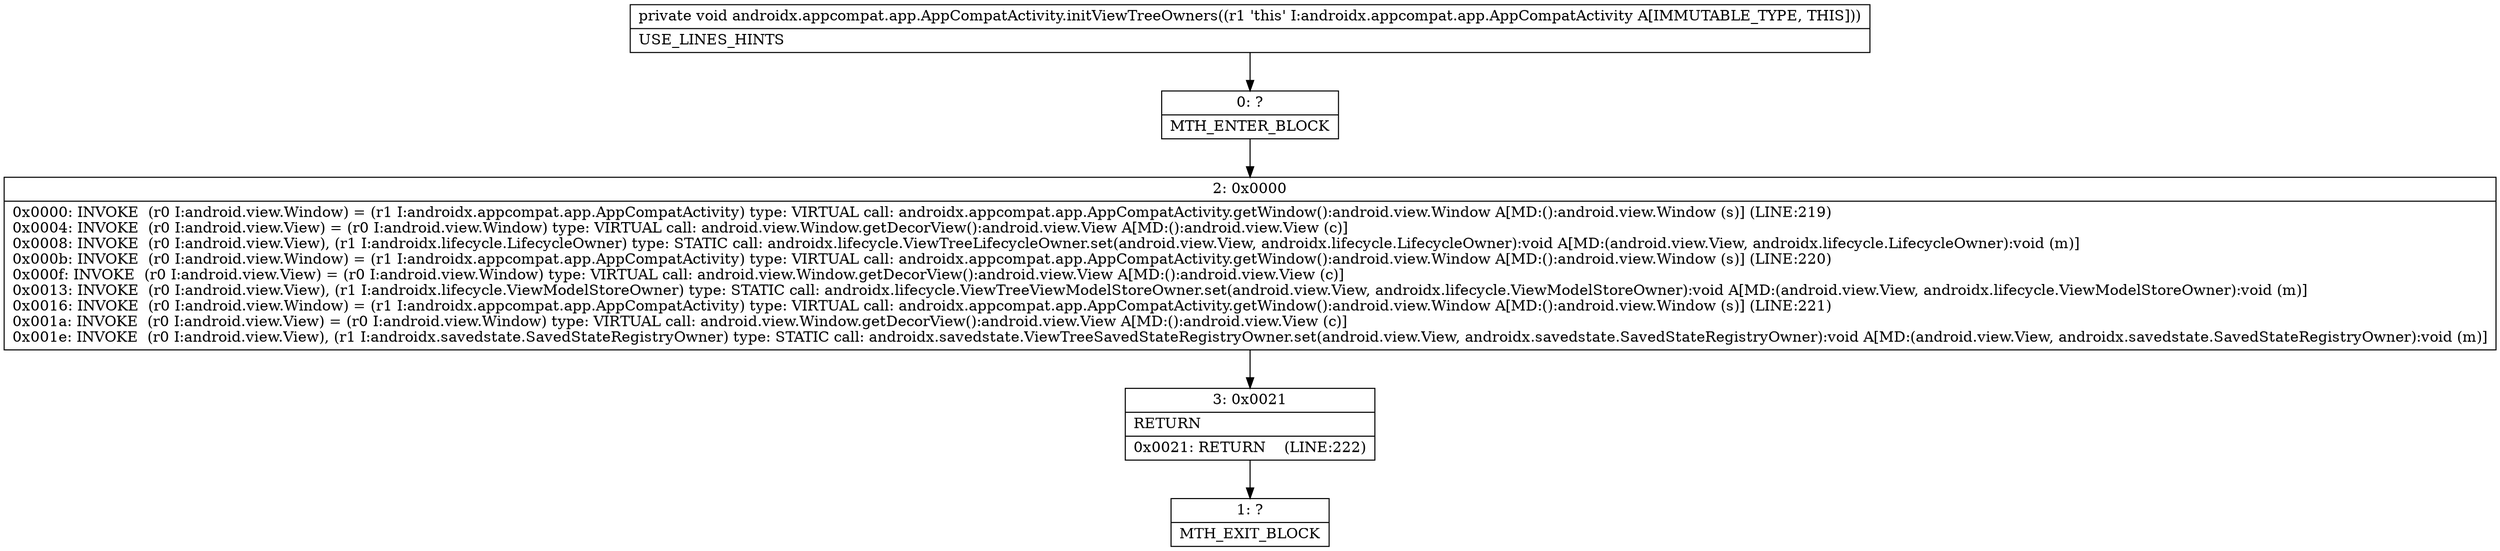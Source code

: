 digraph "CFG forandroidx.appcompat.app.AppCompatActivity.initViewTreeOwners()V" {
Node_0 [shape=record,label="{0\:\ ?|MTH_ENTER_BLOCK\l}"];
Node_2 [shape=record,label="{2\:\ 0x0000|0x0000: INVOKE  (r0 I:android.view.Window) = (r1 I:androidx.appcompat.app.AppCompatActivity) type: VIRTUAL call: androidx.appcompat.app.AppCompatActivity.getWindow():android.view.Window A[MD:():android.view.Window (s)] (LINE:219)\l0x0004: INVOKE  (r0 I:android.view.View) = (r0 I:android.view.Window) type: VIRTUAL call: android.view.Window.getDecorView():android.view.View A[MD:():android.view.View (c)]\l0x0008: INVOKE  (r0 I:android.view.View), (r1 I:androidx.lifecycle.LifecycleOwner) type: STATIC call: androidx.lifecycle.ViewTreeLifecycleOwner.set(android.view.View, androidx.lifecycle.LifecycleOwner):void A[MD:(android.view.View, androidx.lifecycle.LifecycleOwner):void (m)]\l0x000b: INVOKE  (r0 I:android.view.Window) = (r1 I:androidx.appcompat.app.AppCompatActivity) type: VIRTUAL call: androidx.appcompat.app.AppCompatActivity.getWindow():android.view.Window A[MD:():android.view.Window (s)] (LINE:220)\l0x000f: INVOKE  (r0 I:android.view.View) = (r0 I:android.view.Window) type: VIRTUAL call: android.view.Window.getDecorView():android.view.View A[MD:():android.view.View (c)]\l0x0013: INVOKE  (r0 I:android.view.View), (r1 I:androidx.lifecycle.ViewModelStoreOwner) type: STATIC call: androidx.lifecycle.ViewTreeViewModelStoreOwner.set(android.view.View, androidx.lifecycle.ViewModelStoreOwner):void A[MD:(android.view.View, androidx.lifecycle.ViewModelStoreOwner):void (m)]\l0x0016: INVOKE  (r0 I:android.view.Window) = (r1 I:androidx.appcompat.app.AppCompatActivity) type: VIRTUAL call: androidx.appcompat.app.AppCompatActivity.getWindow():android.view.Window A[MD:():android.view.Window (s)] (LINE:221)\l0x001a: INVOKE  (r0 I:android.view.View) = (r0 I:android.view.Window) type: VIRTUAL call: android.view.Window.getDecorView():android.view.View A[MD:():android.view.View (c)]\l0x001e: INVOKE  (r0 I:android.view.View), (r1 I:androidx.savedstate.SavedStateRegistryOwner) type: STATIC call: androidx.savedstate.ViewTreeSavedStateRegistryOwner.set(android.view.View, androidx.savedstate.SavedStateRegistryOwner):void A[MD:(android.view.View, androidx.savedstate.SavedStateRegistryOwner):void (m)]\l}"];
Node_3 [shape=record,label="{3\:\ 0x0021|RETURN\l|0x0021: RETURN    (LINE:222)\l}"];
Node_1 [shape=record,label="{1\:\ ?|MTH_EXIT_BLOCK\l}"];
MethodNode[shape=record,label="{private void androidx.appcompat.app.AppCompatActivity.initViewTreeOwners((r1 'this' I:androidx.appcompat.app.AppCompatActivity A[IMMUTABLE_TYPE, THIS]))  | USE_LINES_HINTS\l}"];
MethodNode -> Node_0;Node_0 -> Node_2;
Node_2 -> Node_3;
Node_3 -> Node_1;
}

